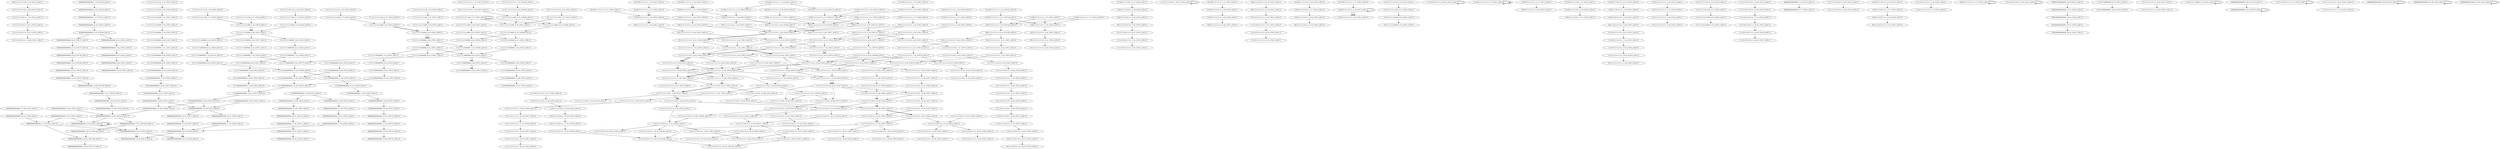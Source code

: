 digraph G {
    "111111111110111_7-21_COV:4_LEN:15" -> "111111111101111_8-22_COV:4_LEN:15";
    "111111111111000_3-18_COV:4_LEN:15" -> "111111111110000_4-19_COV:4_LEN:15";
    "111110100000000_9-23_COV:5_LEN:15" -> "111101000000000_10-24_COV:6_LEN:15";
    "011111111111111_6-21_COV:5_LEN:15" -> "111111111111111_7-22_COV:6_LEN:15";
    "111001111111111_1-16_COV:3_LEN:15" -> "110011111111111_3-17_COV:117_LEN:15";
    "100000000000000_14-29_COV:3_LEN:15" -> "000000000000000_16-30_COV:144_LEN:15";
    "111111111111111_8-23_COV:4_LEN:15" -> "111111111111111_9-24_COV:5_LEN:15";
    "000000000000000_16-31_COV:13_LEN:15" -> "000000000000000_17-32_COV:13_LEN:15";
    "111111100000000_8-23_COV:9_LEN:15" -> "111111000000000_10-24_COV:83_LEN:15";
    "011001111111111_2-17_COV:34_LEN:15" -> "110011111111111_3-18_COV:29_LEN:15";
    "011001111111111_2-17_COV:34_LEN:15" -> "110011111111111_3-19_COV:6_LEN:15";
    "111111110000000_8-23_COV:3_LEN:15" -> "111111100000000_9-24_COV:3_LEN:15";
    "110011111110111_3-18_COV:4_LEN:15" -> "100111111101111_4-19_COV:4_LEN:15";
    "111111111100000_5-20_COV:6_LEN:15" -> "111111111000000_6-21_COV:6_LEN:15";
    "111111111110111_16-31_COV:4_LEN:15" -> "111111111110111_16-31_COV:4_LEN:15";
    "111111111111111_7-22_COV:5_LEN:15" -> "111111111111111_8-23_COV:6_LEN:15";
    "111111111111111_8-23_COV:3_LEN:15" -> "111111111111111_10-25_COV:8_LEN:15";
    "111111111111111_8-23_COV:3_LEN:15" -> "111111111111111_10-24_COV:72_LEN:15";
    "101100111111111_1-17_COV:3_LEN:15" -> "011001111111111_2-18_COV:4_LEN:15";
    "100111111011111_4-18_COV:3_LEN:15" -> "001111110111111_5-19_COV:3_LEN:15";
    "000000000000000_17-32_COV:11_LEN:15" -> "000000000000000_18-33_COV:11_LEN:15";
    "111111111011111_18-33_COV:5_LEN:15" -> "111111110111111_19-34_COV:4_LEN:15";
    "111111111111101_13-28_COV:4_LEN:15" -> "111111111111011_14-29_COV:5_LEN:15";
    "101100111111111_1-16_COV:3_LEN:15" -> "011001111111111_2-17_COV:6_LEN:15";
    "000000000000000_14-28_COV:33_LEN:15" -> "000000000000000_15-29_COV:34_LEN:15";
    "111001111111111_2-17_COV:3_LEN:15" -> "110011111111111_3-18_COV:29_LEN:15";
    "111001111111111_2-17_COV:3_LEN:15" -> "110011111111111_3-19_COV:6_LEN:15";
    "111111111000000_6-21_COV:7_LEN:15" -> "111111110000000_7-22_COV:8_LEN:15";
    "111111100000000_9-24_COV:3_LEN:15" -> "111111000000000_10-25_COV:3_LEN:15";
    "111111111111111_18-32_COV:7_LEN:15" -> "111111111111111_19-33_COV:7_LEN:15";
    "111111111111111_10-25_COV:6_LEN:15" -> "111111111111111_11-26_COV:3_LEN:15";
    "001111111111111_5-20_COV:4_LEN:15" -> "011111111111111_6-21_COV:5_LEN:15";
    "111111111111110_1-16_COV:4_LEN:15" -> "111111111111100_2-17_COV:7_LEN:15";
    "011001111111101_2-16_COV:3_LEN:15" -> "110011111111011_3-17_COV:4_LEN:15";
    "000000000000000_17-32_COV:3_LEN:15" -> "000000000000000_18-33_COV:5_LEN:15";
    "011001111111111_2-18_COV:3_LEN:15" -> "110011111111111_3-19_COV:3_LEN:15";
    "110011111111111_3-18_COV:8_LEN:15" -> "100111111111111_4-19_COV:8_LEN:15";
    "110011111111111_3-18_COV:29_LEN:15" -> "100111111111111_4-19_COV:26_LEN:15";
    "000000000000000_9-23_COV:40_LEN:15" -> "000000000000000_10-24_COV:41_LEN:15";
    "111111110111111_18-33_COV:7_LEN:15" -> "111111101111111_19-34_COV:6_LEN:15";
    "111011111111100_3-17_COV:4_LEN:15" -> "110111111111000_4-18_COV:4_LEN:15";
    "111101101111111_20-34_COV:3_LEN:15" -> "111101101111111_20-34_COV:3_LEN:15";
    "101100111111111_1-16_COV:5_LEN:15" -> "011001111111111_2-17_COV:9_LEN:15";
    "111111111110111_15-30_COV:5_LEN:15" -> "111111111101111_16-31_COV:6_LEN:15";
    "000000000000000_16-30_COV:144_LEN:15" -> "000000000000000_17-32_COV:3_LEN:15";
    "000000000000000_16-30_COV:144_LEN:15" -> "000000000000000_17-31_COV:146_LEN:15";
    "111111111110111_16-31_COV:5_LEN:15" -> "111111111101111_17-32_COV:5_LEN:15";
    "111111111100000_5-20_COV:3_LEN:15" -> "111111111000000_6-21_COV:3_LEN:15";
    "110011111111111_3-18_COV:5_LEN:15" -> "100111111111111_4-19_COV:5_LEN:15";
    "111111110000000_7-22_COV:10_LEN:15" -> "111111100000000_8-23_COV:9_LEN:15";
    "111111111111000_3-18_COV:3_LEN:15" -> "111111111110000_4-19_COV:3_LEN:15";
    "000000000000000_9-24_COV:3_LEN:15" -> "000000000000000_10-25_COV:3_LEN:15";
    "111111000000000_9-24_COV:3_LEN:15" -> "111110000000000_10-25_COV:3_LEN:15";
    "000000000000000_15-30_COV:3_LEN:15" -> "000000000000000_16-31_COV:4_LEN:15";
    "111111111111111_19-33_COV:7_LEN:15" -> "111111111111111_20-34_COV:5_LEN:15";
    "011111111111111_6-21_COV:19_LEN:15" -> "111111111111111_7-22_COV:18_LEN:15";
    "111111111100000_5-20_COV:3_LEN:15" -> "111111111000000_7-21_COV:64_LEN:15";
    "111111111111111_10-25_COV:5_LEN:15" -> "111111111111111_11-26_COV:4_LEN:15";
    "110111111111111_3-18_COV:3_LEN:15" -> "101111111111111_4-19_COV:3_LEN:15";
    "111111111111111_8-22_COV:68_LEN:15" -> "111111111111111_9-24_COV:6_LEN:15";
    "111111111111111_8-22_COV:68_LEN:15" -> "111111111111111_9-23_COV:75_LEN:15";
    "111111111111111_8-22_COV:68_LEN:15" -> "111111111111110_9-23_COV:6_LEN:15";
    "111111111111111_11-25_COV:63_LEN:15" -> "111111111111111_12-26_COV:53_LEN:15";
    "011111111111110_6-20_COV:5_LEN:15" -> "111111111111101_7-21_COV:5_LEN:15";
    "110000000000000_14-29_COV:4_LEN:15" -> "100000000000000_15-30_COV:5_LEN:15";
    "111111111111101_13-28_COV:6_LEN:15" -> "111111111111011_14-29_COV:6_LEN:15";
    "000000000000000_16-31_COV:7_LEN:15" -> "000000000000000_17-32_COV:7_LEN:15";
    "011001111111111_2-17_COV:6_LEN:15" -> "110011111111111_3-18_COV:5_LEN:15";
    "111111111111111_11-26_COV:6_LEN:15" -> "111111111111110_12-27_COV:7_LEN:15";
    "100111111111111_4-19_COV:4_LEN:15" -> "001111111111111_5-20_COV:4_LEN:15";
    "101100111111111_1-16_COV:21_LEN:15" -> "011001111111111_2-17_COV:34_LEN:15";
    "111111111111110_13-27_COV:63_LEN:15" -> "111111111111101_14-29_COV:3_LEN:15";
    "111111111111110_13-27_COV:63_LEN:15" -> "111111111111101_14-28_COV:73_LEN:15";
    "111111111111110_12-27_COV:6_LEN:15" -> "111111111111101_13-28_COV:6_LEN:15";
    "010011111111111_2-17_COV:6_LEN:15" -> "100111111111111_3-18_COV:5_LEN:15";
    "111111111110000_4-19_COV:4_LEN:15" -> "111111111100000_5-20_COV:3_LEN:15";
    "000000000000000_17-32_COV:6_LEN:15" -> "000000000000000_18-33_COV:6_LEN:15";
    "111111111111111_10-25_COV:8_LEN:15" -> "111111111111111_11-26_COV:6_LEN:15";
    "111111111111111_11-26_COV:7_LEN:15" -> "111111111111110_12-27_COV:8_LEN:15";
    "100000000000000_15-30_COV:3_LEN:15" -> "000000000000000_16-31_COV:7_LEN:15";
    "011001111111111_2-17_COV:3_LEN:15" -> "011001111111111_2-17_COV:3_LEN:15";
    "111111111101111_16-31_COV:7_LEN:15" -> "111111111011111_17-32_COV:7_LEN:15";
    "011111111111011_6-20_COV:4_LEN:15" -> "111111111110111_7-21_COV:4_LEN:15";
    "110011111111111_3-18_COV:5_LEN:15" -> "100111111111111_4-19_COV:4_LEN:15";
    "111111111111011_14-29_COV:6_LEN:15" -> "111111111110111_15-30_COV:5_LEN:15";
    "110000000000000_14-29_COV:3_LEN:15" -> "100000000000000_15-30_COV:3_LEN:15";
    "110010111111111_3-17_COV:3_LEN:15" -> "100101111111111_4-18_COV:3_LEN:15";
    "100111111101111_4-19_COV:4_LEN:15" -> "001111111011111_5-20_COV:3_LEN:15";
    "000000000000000_16-31_COV:3_LEN:15" -> "000000000000000_17-32_COV:4_LEN:15";
    "000000000000000_7-22_COV:3_LEN:15" -> "000000000000000_8-23_COV:3_LEN:15";
    "000000000000000_2-16_COV:52_LEN:15" -> "000000000000000_3-17_COV:51_LEN:15";
    "111100000000000_12-26_COV:55_LEN:15" -> "111000000000000_13-27_COV:75_LEN:15";
    "011001111111111_2-16_COV:114_LEN:15" -> "110011111111111_3-17_COV:117_LEN:15";
    "000000000000000_18-33_COV:11_LEN:15" -> "000000000000000_19-34_COV:10_LEN:15";
    "011111111111110_2-16_COV:5_LEN:15" -> "111111111111100_3-17_COV:84_LEN:15";
    "111001111111111_2-16_COV:3_LEN:15" -> "110011111111111_3-17_COV:117_LEN:15";
    "000000000000000_17-32_COV:3_LEN:15" -> "000000000000000_17-32_COV:3_LEN:15";
    "111111111101111_8-22_COV:4_LEN:15" -> "111111111011111_9-23_COV:4_LEN:15";
    "111111111111011_14-29_COV:4_LEN:15" -> "111111111110111_15-30_COV:4_LEN:15";
    "001111111111111_5-20_COV:7_LEN:15" -> "011111111111111_6-21_COV:8_LEN:15";
    "111111111111111_9-24_COV:6_LEN:15" -> "111111111111111_10-25_COV:7_LEN:15";
    "001111111111111_5-20_COV:5_LEN:15" -> "011111111111111_6-21_COV:5_LEN:15";
    "110000000000000_14-29_COV:7_LEN:15" -> "100000000000000_15-30_COV:7_LEN:15";
    "111111111111111_16-30_COV:7_LEN:15" -> "111111111111111_17-31_COV:8_LEN:15";
    "111111111011111_9-23_COV:4_LEN:15" -> "111111110111111_10-24_COV:3_LEN:15";
    "111101111110111_16-30_COV:3_LEN:15" -> "111011111101111_17-31_COV:3_LEN:15";
    "111111111111110_1-16_COV:3_LEN:15" -> "111111111111100_2-17_COV:6_LEN:15";
    "011001111111111_2-17_COV:5_LEN:15" -> "110011111111111_3-18_COV:5_LEN:15";
    "100000000000000_15-30_COV:3_LEN:15" -> "000000000000000_16-31_COV:5_LEN:15";
    "111111110111111_18-33_COV:8_LEN:15" -> "111111101111111_19-34_COV:9_LEN:15";
    "101100111111101_1-15_COV:5_LEN:15" -> "011001111111011_2-16_COV:6_LEN:15";
    "111110000000000_11-25_COV:72_LEN:15" -> "111100000000000_12-26_COV:55_LEN:15";
    "111111111110000_4-19_COV:9_LEN:15" -> "111111111100000_5-20_COV:7_LEN:15";
    "110011110111111_3-18_COV:3_LEN:15" -> "100111101111111_4-19_COV:3_LEN:15";
    "111111111100000_5-20_COV:3_LEN:15" -> "111111111000000_6-21_COV:3_LEN:15";
    "111110111111110_13-27_COV:3_LEN:15" -> "111101111111101_14-28_COV:4_LEN:15";
    "111111011111101_14-28_COV:6_LEN:15" -> "111110111111011_15-29_COV:5_LEN:15";
    "111111111111111_11-26_COV:4_LEN:15" -> "111111111111110_12-27_COV:4_LEN:15";
    "111101111111111_7-22_COV:3_LEN:15" -> "111011111111111_9-23_COV:4_LEN:15";
    "111111111111111_7-22_COV:4_LEN:15" -> "111111111111111_8-23_COV:4_LEN:15";
    "111111111111111_9-24_COV:6_LEN:15" -> "111111111111111_10-25_COV:6_LEN:15";
    "111111111110000_4-19_COV:3_LEN:15" -> "111111111100000_6-20_COV:65_LEN:15";
    "111111111110000_4-19_COV:3_LEN:15" -> "111111111100000_6-21_COV:3_LEN:15";
    "110111111111111_10-24_COV:4_LEN:15" -> "101111111111111_11-25_COV:3_LEN:15";
    "111011111111111_9-23_COV:4_LEN:15" -> "110111111111111_10-24_COV:4_LEN:15";
    "000000000000000_8-22_COV:39_LEN:15" -> "000000000000000_9-23_COV:40_LEN:15";
    "010000000000000_14-28_COV:5_LEN:15" -> "100000000000000_15-30_COV:3_LEN:15";
    "010000000000000_14-28_COV:5_LEN:15" -> "100000000000000_15-29_COV:82_LEN:15";
    "111111111100000_6-20_COV:65_LEN:15" -> "111111111000000_7-21_COV:64_LEN:15";
    "011011111111111_2-16_COV:3_LEN:15" -> "110111111111111_3-17_COV:3_LEN:15";
    "111111111111110_12-27_COV:8_LEN:15" -> "111111111111101_13-28_COV:7_LEN:15";
    "011001111111111_2-18_COV:3_LEN:15" -> "011001111111111_2-18_COV:3_LEN:15";
    "111011111101111_17-31_COV:3_LEN:15" -> "110111111011111_18-32_COV:4_LEN:15";
    "111111111111101_13-28_COV:3_LEN:15" -> "111111111111011_14-29_COV:4_LEN:15";
    "111111111101111_16-31_COV:5_LEN:15" -> "111111111011111_17-32_COV:6_LEN:15";
    "110011111111111_3-18_COV:7_LEN:15" -> "100111111111111_4-19_COV:6_LEN:15";
    "111111111101111_17-32_COV:5_LEN:15" -> "111111111011111_18-33_COV:5_LEN:15";
    "111111000000000_9-24_COV:8_LEN:15" -> "111110000000000_10-25_COV:6_LEN:15";
    "111111111111111_9-23_COV:75_LEN:15" -> "111111111111111_10-25_COV:8_LEN:15";
    "111111111111111_9-23_COV:75_LEN:15" -> "111111111111111_10-24_COV:72_LEN:15";
    "111111111110110_2-16_COV:4_LEN:15" -> "111111111101100_3-17_COV:4_LEN:15";
    "111111111111000_4-18_COV:86_LEN:15" -> "111111111110000_5-19_COV:88_LEN:15";
    "111111111011111_17-32_COV:11_LEN:15" -> "111111110111111_18-33_COV:13_LEN:15";
    "111111110000000_8-23_COV:3_LEN:15" -> "111111100000000_9-24_COV:5_LEN:15";
    "011001111111111_2-17_COV:6_LEN:15" -> "110011111111111_3-18_COV:5_LEN:15";
    "000000000000000_18-33_COV:5_LEN:15" -> "000000000000000_19-34_COV:6_LEN:15";
    "111111111111100_2-17_COV:6_LEN:15" -> "111111111111000_3-18_COV:4_LEN:15";
    "111111101110111_16-30_COV:5_LEN:15" -> "111111011101111_17-31_COV:5_LEN:15";
    "111111111111111_8-23_COV:4_LEN:15" -> "111111111111111_9-24_COV:5_LEN:15";
    "111111110111111_18-33_COV:6_LEN:15" -> "111111101111111_19-34_COV:7_LEN:15";
    "001111111111111_5-20_COV:4_LEN:15" -> "011111111111111_6-21_COV:4_LEN:15";
    "011001111111011_2-16_COV:6_LEN:15" -> "110011111110111_3-17_COV:5_LEN:15";
    "101111110111111_19-33_COV:5_LEN:15" -> "011111101111111_20-34_COV:5_LEN:15";
    "111111101111111_7-22_COV:3_LEN:15" -> "111111011111111_9-23_COV:3_LEN:15";
    "000000000000000_1-16_COV:3_LEN:15" -> "000000000000000_2-17_COV:3_LEN:15";
    "111111111110111_15-30_COV:5_LEN:15" -> "111111111101111_16-31_COV:6_LEN:15";
    "000000000000000_18-33_COV:5_LEN:15" -> "000000000000000_19-34_COV:5_LEN:15";
    "111111110000000_8-23_COV:3_LEN:15" -> "111111100000000_9-24_COV:3_LEN:15";
    "111111111110111_16-30_COV:85_LEN:15" -> "111111111101111_17-31_COV:93_LEN:15";
    "000000000000000_16-31_COV:3_LEN:15" -> "000000000000000_17-32_COV:3_LEN:15";
    "111111111110111_15-30_COV:6_LEN:15" -> "111111111101111_16-31_COV:11_LEN:15";
    "001111111011111_5-20_COV:3_LEN:15" -> "011111110111111_6-21_COV:3_LEN:15";
    "111111111111111_15-29_COV:6_LEN:15" -> "111111111111111_16-30_COV:7_LEN:15";
    "111101000000000_10-24_COV:6_LEN:15" -> "111010000000000_11-25_COV:5_LEN:15";
    "111111110000000_7-22_COV:6_LEN:15" -> "111111100000000_8-23_COV:7_LEN:15";
    "111101110111111_19-33_COV:6_LEN:15" -> "111011101111111_20-34_COV:7_LEN:15";
    "111111111111101_10-24_COV:4_LEN:15" -> "111111111111011_11-25_COV:3_LEN:15";
    "111111111111111_9-24_COV:5_LEN:15" -> "111111111111111_10-25_COV:5_LEN:15";
    "111011111111011_15-29_COV:4_LEN:15" -> "110111111110111_16-30_COV:5_LEN:15";
    "000000000000000_13-27_COV:34_LEN:15" -> "000000000000000_14-28_COV:33_LEN:15";
    "111111111111111_7-22_COV:18_LEN:15" -> "111111111111111_9-24_COV:6_LEN:15";
    "111111111111111_7-22_COV:18_LEN:15" -> "111111111111111_9-23_COV:75_LEN:15";
    "111111111111111_7-22_COV:18_LEN:15" -> "111111111111110_9-23_COV:6_LEN:15";
    "111111111011011_18-33_COV:3_LEN:15" -> "111111110110111_19-34_COV:3_LEN:15";
    "111101111111101_14-28_COV:4_LEN:15" -> "111011111111011_15-29_COV:4_LEN:15";
    "100111111111111_4-18_COV:113_LEN:15" -> "001111111111111_5-20_COV:4_LEN:15";
    "100111111111111_4-18_COV:113_LEN:15" -> "001111111111111_5-19_COV:107_LEN:15";
    "111111111111111_1-15_COV:56_LEN:15" -> "111111111111110_2-16_COV:82_LEN:15";
    "111111111111110_12-27_COV:4_LEN:15" -> "111111111111101_13-28_COV:3_LEN:15";
    "111111111110000_5-19_COV:88_LEN:15" -> "111111111100000_6-20_COV:65_LEN:15";
    "111111111110000_5-19_COV:88_LEN:15" -> "111111111100000_6-21_COV:3_LEN:15";
    "111110000000000_10-25_COV:3_LEN:15" -> "111100000000000_12-26_COV:55_LEN:15";
    "000000000000000_18-33_COV:6_LEN:15" -> "000000000000000_19-34_COV:6_LEN:15";
    "111111111111110_12-27_COV:7_LEN:15" -> "111111111111101_13-28_COV:6_LEN:15";
    "111111111111011_8-22_COV:5_LEN:15" -> "111111111110111_9-23_COV:5_LEN:15";
    "111110111011111_18-32_COV:5_LEN:15" -> "111101110111111_19-33_COV:6_LEN:15";
    "011001111111011_2-17_COV:4_LEN:15" -> "110011111110111_3-18_COV:4_LEN:15";
    "111111111111111_10-24_COV:72_LEN:15" -> "111111111111111_11-25_COV:63_LEN:15";
    "111111111111111_10-24_COV:72_LEN:15" -> "111111111111111_11-26_COV:6_LEN:15";
    "100111111111111_4-19_COV:5_LEN:15" -> "001111111111111_5-20_COV:5_LEN:15";
    "111111111111110_12-27_COV:4_LEN:15" -> "111111111111101_13-28_COV:3_LEN:15";
    "111111111110111_15-30_COV:7_LEN:15" -> "111111111101111_16-31_COV:7_LEN:15";
    "111111111111111_10-25_COV:9_LEN:15" -> "111111111111111_11-26_COV:5_LEN:15";
    "011001111101111_2-16_COV:3_LEN:15" -> "110011111011111_3-17_COV:3_LEN:15";
    "111111111110111_15-30_COV:5_LEN:15" -> "111111111101111_16-31_COV:7_LEN:15";
    "111111111111111_7-21_COV:70_LEN:15" -> "111111111111111_8-22_COV:68_LEN:15";
    "111111111111111_7-21_COV:70_LEN:15" -> "111111111111111_8-23_COV:5_LEN:15";
    "111111111111111_8-23_COV:4_LEN:15" -> "111111111111111_9-24_COV:5_LEN:15";
    "011111111111111_6-21_COV:5_LEN:15" -> "111111111111111_7-22_COV:3_LEN:15";
    "011001111111111_2-17_COV:8_LEN:15" -> "110011111111111_3-18_COV:8_LEN:15";
    "001111111111111_5-20_COV:4_LEN:15" -> "011111111111111_6-21_COV:4_LEN:15";
    "000000000000000_11-25_COV:37_LEN:15" -> "000000000000000_12-26_COV:30_LEN:15";
    "111100000000000_11-26_COV:6_LEN:15" -> "111000000000000_13-27_COV:75_LEN:15";
    "100000000000000_15-30_COV:6_LEN:15" -> "000000000000000_16-31_COV:10_LEN:15";
    "011111111111111_6-21_COV:8_LEN:15" -> "111111111111111_7-22_COV:6_LEN:15";
    "101101111111111_1-16_COV:4_LEN:15" -> "011011111111111_2-17_COV:5_LEN:15";
    "100000000000000_15-30_COV:5_LEN:15" -> "000000000000000_16-31_COV:9_LEN:15";
    "110000000000000_14-29_COV:6_LEN:15" -> "100000000000000_15-30_COV:6_LEN:15";
    "011111111111111_6-21_COV:4_LEN:15" -> "111111111111111_7-22_COV:3_LEN:15";
    "111111111111111_8-23_COV:4_LEN:15" -> "111111111111111_9-24_COV:4_LEN:15";
    "111111111111011_14-29_COV:7_LEN:15" -> "111111111110111_15-30_COV:7_LEN:15";
    "111111111101111_10-24_COV:6_LEN:15" -> "111111111011111_11-25_COV:5_LEN:15";
    "011101111111111_2-16_COV:3_LEN:15" -> "111011111111111_3-17_COV:3_LEN:15";
    "111111111111011_14-29_COV:5_LEN:15" -> "111111111110111_15-30_COV:5_LEN:15";
    "111110000000000_10-25_COV:6_LEN:15" -> "111100000000000_11-26_COV:6_LEN:15";
    "111111111110000_4-19_COV:9_LEN:15" -> "111111111100000_5-20_COV:6_LEN:15";
    "111000000000000_13-28_COV:3_LEN:15" -> "110000000000000_14-29_COV:4_LEN:15";
    "111110000000000_11-26_COV:3_LEN:15" -> "111100000000000_12-27_COV:3_LEN:15";
    "111110111111011_15-29_COV:5_LEN:15" -> "111101111110111_16-30_COV:3_LEN:15";
    "111111111000000_6-21_COV:3_LEN:15" -> "111111110000000_8-23_COV:3_LEN:15";
    "111111111000000_6-21_COV:3_LEN:15" -> "111111110000000_8-22_COV:67_LEN:15";
    "111111111100000_5-20_COV:9_LEN:15" -> "111111111000000_6-21_COV:9_LEN:15";
    "111111111111111_10-25_COV:5_LEN:15" -> "111111111111111_11-26_COV:3_LEN:15";
    "001111111111111_5-19_COV:107_LEN:15" -> "011111111111110_6-20_COV:5_LEN:15";
    "001111111111111_5-19_COV:107_LEN:15" -> "011111111111111_6-21_COV:8_LEN:15";
    "001111111111111_5-19_COV:107_LEN:15" -> "011111111111111_6-20_COV:71_LEN:15";
    "011111101111111_6-20_COV:3_LEN:15" -> "111111011111111_7-21_COV:3_LEN:15";
    "111111111111111_10-25_COV:7_LEN:15" -> "111111111111111_11-26_COV:7_LEN:15";
    "111111111111110_1-16_COV:6_LEN:15" -> "111111111111100_2-17_COV:9_LEN:15";
    "111111111111111_9-24_COV:5_LEN:15" -> "111111111111111_10-25_COV:5_LEN:15";
    "000000000000000_17-31_COV:146_LEN:15" -> "000000000000000_18-33_COV:5_LEN:15";
    "000000000000000_17-31_COV:146_LEN:15" -> "000000000000000_18-32_COV:144_LEN:15";
    "111111111111111_9-24_COV:5_LEN:15" -> "111111111111111_10-25_COV:6_LEN:15";
    "000000000000000_16-31_COV:5_LEN:15" -> "000000000000000_17-32_COV:5_LEN:15";
    "111111111111110_12-27_COV:7_LEN:15" -> "111111111111101_13-28_COV:7_LEN:15";
    "011111111111111_6-21_COV:3_LEN:15" -> "111111111111111_7-22_COV:3_LEN:15";
    "101111111101111_17-31_COV:6_LEN:15" -> "011111111011111_18-32_COV:6_LEN:15";
    "111111111110000_4-19_COV:9_LEN:15" -> "111111111100000_5-20_COV:9_LEN:15";
    "000000000000000_16-31_COV:9_LEN:15" -> "000000000000000_17-32_COV:6_LEN:15";
    "110111111111111_3-17_COV:3_LEN:15" -> "101111111111111_4-18_COV:3_LEN:15";
    "111111111111111_8-23_COV:3_LEN:15" -> "111111111111111_9-24_COV:6_LEN:15";
    "111111101000000_7-21_COV:3_LEN:15" -> "111111010000000_8-22_COV:4_LEN:15";
    "111111111111111_7-22_COV:6_LEN:15" -> "111111111111111_8-23_COV:4_LEN:15";
    "111111111101111_16-31_COV:6_LEN:15" -> "111111111011111_17-32_COV:7_LEN:15";
    "101100111111111_1-17_COV:4_LEN:15" -> "011001111111111_2-18_COV:3_LEN:15";
    "111111111111000_3-18_COV:10_LEN:15" -> "111111111110000_4-19_COV:9_LEN:15";
    "011111110111111_6-21_COV:3_LEN:15" -> "111111101111111_7-22_COV:3_LEN:15";
    "111111111111111_14-28_COV:5_LEN:15" -> "111111111111111_15-29_COV:6_LEN:15";
    "111111111111010_2-16_COV:6_LEN:15" -> "111111111110100_3-17_COV:7_LEN:15";
    "111111111111101_13-28_COV:6_LEN:15" -> "111111111111011_14-29_COV:6_LEN:15";
    "111111111011111_18-32_COV:95_LEN:15" -> "111111110111111_19-33_COV:104_LEN:15";
    "111111111111110_12-27_COV:3_LEN:15" -> "111111111111101_13-28_COV:3_LEN:15";
    "111111111011111_17-32_COV:7_LEN:15" -> "111111110111111_18-33_COV:8_LEN:15";
    "000000000000000_18-33_COV:14_LEN:15" -> "000000000000000_19-34_COV:14_LEN:15";
    "000000000000000_17-32_COV:3_LEN:15" -> "000000000000000_17-32_COV:3_LEN:15";
    "011111111111111_6-21_COV:8_LEN:15" -> "111111111111111_7-22_COV:5_LEN:15";
    "111111100000000_9-24_COV:5_LEN:15" -> "111111000000000_10-25_COV:4_LEN:15";
    "000000000000000_18-32_COV:144_LEN:15" -> "000000000000000_19-33_COV:148_LEN:15";
    "111111111111100_2-17_COV:12_LEN:15" -> "111111111111000_3-18_COV:10_LEN:15";
    "101111111111111_4-19_COV:3_LEN:15" -> "011111111111110_6-20_COV:5_LEN:15";
    "101111111111111_4-19_COV:3_LEN:15" -> "011111111111111_6-21_COV:8_LEN:15";
    "101111111111111_4-19_COV:3_LEN:15" -> "011111111111111_6-20_COV:71_LEN:15";
    "111111111111011_14-29_COV:4_LEN:15" -> "111111111110111_15-30_COV:6_LEN:15";
    "000000000000000_4-18_COV:53_LEN:15" -> "000000000000000_5-19_COV:48_LEN:15";
    "111111111111111_9-24_COV:4_LEN:15" -> "111111111111111_10-25_COV:6_LEN:15";
    "100011111111111_3-17_COV:3_LEN:15" -> "100011111111111_3-17_COV:3_LEN:15";
    "111111111111111_11-26_COV:5_LEN:15" -> "111111111111110_12-27_COV:6_LEN:15";
    "111111110111111_18-33_COV:9_LEN:15" -> "111111101111111_19-34_COV:10_LEN:15";
    "000000000000000_16-31_COV:4_LEN:15" -> "000000000000000_17-32_COV:4_LEN:15";
    "111111111101000_4-18_COV:6_LEN:15" -> "111111111010000_5-19_COV:4_LEN:15";
    "000000000000000_18-33_COV:5_LEN:15" -> "000000000000000_19-34_COV:5_LEN:15";
    "111111101111011_20-34_COV:3_LEN:15" -> "111111101111011_20-34_COV:3_LEN:15";
    "000000000000000_16-31_COV:10_LEN:15" -> "000000000000000_17-32_COV:11_LEN:15";
    "000000000000000_6-20_COV:37_LEN:15" -> "000000000000000_7-21_COV:37_LEN:15";
    "000010000000000_17-31_COV:4_LEN:15" -> "000100000000000_18-32_COV:4_LEN:15";
    "011011111111111_2-17_COV:5_LEN:15" -> "110111111111111_3-18_COV:3_LEN:15";
    "001000000000000_19-33_COV:4_LEN:15" -> "010000000000000_20-34_COV:4_LEN:15";
    "111111111111111_9-24_COV:10_LEN:15" -> "111111111111111_10-25_COV:9_LEN:15";
    "111111010000000_8-22_COV:4_LEN:15" -> "111110100000000_9-23_COV:5_LEN:15";
    "000000000000000_8-23_COV:3_LEN:15" -> "000000000000000_9-24_COV:3_LEN:15";
    "111111111111100_2-17_COV:7_LEN:15" -> "111111111111000_3-18_COV:5_LEN:15";
    "000000000000000_1-15_COV:34_LEN:15" -> "000000000000000_2-16_COV:52_LEN:15";
    "100000000000000_15-30_COV:7_LEN:15" -> "000000000000000_16-31_COV:13_LEN:15";
    "000001000000000_16-30_COV:3_LEN:15" -> "000010000000000_17-31_COV:4_LEN:15";
    "010011111111111_3-17_COV:3_LEN:15" -> "100111111111111_4-19_COV:4_LEN:15";
    "010011111111111_3-17_COV:3_LEN:15" -> "100111111111111_4-18_COV:113_LEN:15";
    "100111111111111_4-20_COV:5_LEN:15" -> "001111111111111_5-21_COV:4_LEN:15";
    "111111111101111_16-31_COV:11_LEN:15" -> "111111111011111_17-32_COV:11_LEN:15";
    "111111111111100_2-17_COV:8_LEN:15" -> "111111111111000_3-18_COV:9_LEN:15";
    "000000000000000_12-26_COV:30_LEN:15" -> "000000000000000_13-27_COV:34_LEN:15";
    "111111111111111_11-26_COV:4_LEN:15" -> "111111111111110_12-27_COV:4_LEN:15";
    "111111111111111_7-22_COV:5_LEN:15" -> "111111111111111_8-23_COV:6_LEN:15";
    "111111000000000_10-25_COV:4_LEN:15" -> "111110000000000_11-26_COV:3_LEN:15";
    "111110111111111_8-22_COV:4_LEN:15" -> "111101111111111_9-23_COV:5_LEN:15";
    "111111111111100_2-17_COV:3_LEN:15" -> "111111111111100_2-17_COV:3_LEN:15";
    "111111111111110_12-27_COV:4_LEN:15" -> "111111111111101_13-28_COV:4_LEN:15";
    "111101100000000_9-23_COV:3_LEN:15" -> "111011000000000_10-24_COV:3_LEN:15";
    "111111111111111_9-24_COV:3_LEN:15" -> "111111111111111_10-25_COV:3_LEN:15";
    "000100000000000_18-32_COV:4_LEN:15" -> "001000000000000_19-33_COV:4_LEN:15";
    "111111111011111_17-32_COV:6_LEN:15" -> "111111110111111_18-33_COV:5_LEN:15";
    "011111111111111_6-22_COV:5_LEN:15" -> "111111111111111_7-23_COV:4_LEN:15";
    "111111111111101_13-28_COV:7_LEN:15" -> "111111111111011_14-29_COV:7_LEN:15";
    "111111111110100_3-17_COV:7_LEN:15" -> "111111111101000_4-18_COV:6_LEN:15";
    "111110000000000_11-26_COV:4_LEN:15" -> "111100000000000_12-27_COV:6_LEN:15";
    "110011111111111_3-17_COV:117_LEN:15" -> "100111111111111_4-19_COV:4_LEN:15";
    "110011111111111_3-17_COV:117_LEN:15" -> "100111111111111_4-18_COV:113_LEN:15";
    "000000000000000_17-32_COV:7_LEN:15" -> "000000000000000_18-33_COV:6_LEN:15";
    "111111111000000_7-21_COV:64_LEN:15" -> "111111110000000_8-23_COV:3_LEN:15";
    "111111111000000_7-21_COV:64_LEN:15" -> "111111110000000_8-22_COV:67_LEN:15";
    "111111111111100_2-17_COV:4_LEN:15" -> "111111111111000_3-18_COV:4_LEN:15";
    "111111111111110_12-27_COV:7_LEN:15" -> "111111111111101_14-29_COV:3_LEN:15";
    "111111111111110_12-27_COV:7_LEN:15" -> "111111111111101_14-28_COV:73_LEN:15";
    "111101111111110_2-16_COV:4_LEN:15" -> "111011111111100_3-17_COV:4_LEN:15";
    "111111111111011_14-29_COV:6_LEN:15" -> "111111111110111_15-30_COV:5_LEN:15";
    "110011111111111_3-18_COV:8_LEN:15" -> "100111111111111_4-19_COV:7_LEN:15";
    "111111110111111_18-33_COV:5_LEN:15" -> "111111101111111_19-34_COV:5_LEN:15";
    "001111110111111_5-19_COV:3_LEN:15" -> "011111101111111_6-20_COV:3_LEN:15";
    "011001111111111_2-18_COV:3_LEN:15" -> "110011111111111_3-19_COV:3_LEN:15";
    "111111111111101_7-21_COV:5_LEN:15" -> "111111111111011_8-22_COV:5_LEN:15";
    "111111111110000_4-19_COV:4_LEN:15" -> "111111111100000_5-20_COV:3_LEN:15";
    "111111111111111_7-22_COV:6_LEN:15" -> "111111111111111_8-23_COV:4_LEN:15";
    "000000000000000_17-32_COV:4_LEN:15" -> "000000000000000_19-33_COV:148_LEN:15";
    "100111111111111_4-19_COV:8_LEN:15" -> "001111111111111_5-20_COV:7_LEN:15";
    "111111111101111_17-31_COV:93_LEN:15" -> "111111111011110_18-32_COV:3_LEN:15";
    "111111111101111_17-31_COV:93_LEN:15" -> "111111111011111_18-32_COV:95_LEN:15";
    "111111111101111_17-31_COV:93_LEN:15" -> "111111111011111_18-33_COV:4_LEN:15";
    "111010000000000_11-25_COV:5_LEN:15" -> "110100000000000_12-26_COV:3_LEN:15";
    "111111111111100_2-17_COV:3_LEN:15" -> "111111111111000_3-18_COV:3_LEN:15";
    "011001111111111_2-17_COV:3_LEN:15" -> "011001111111111_2-17_COV:3_LEN:15";
    "101000000000000_13-27_COV:5_LEN:15" -> "010000000000000_14-28_COV:5_LEN:15";
    "111111111111111_11-26_COV:6_LEN:15" -> "111111111111110_12-27_COV:7_LEN:15";
    "111111111110111_15-30_COV:4_LEN:15" -> "111111111101111_17-31_COV:93_LEN:15";
    "001111111111111_5-20_COV:16_LEN:15" -> "011111111111111_6-21_COV:19_LEN:15";
    "111111111111101_14-28_COV:73_LEN:15" -> "111111111111011_15-29_COV:74_LEN:15";
    "101111111111111_4-18_COV:3_LEN:15" -> "011111111111111_5-19_COV:3_LEN:15";
    "101111111111110_2-16_COV:3_LEN:15" -> "011111111111100_3-17_COV:3_LEN:15";
    "110100000000000_12-26_COV:3_LEN:15" -> "101000000000000_13-27_COV:5_LEN:15";
    "111111111000000_6-21_COV:3_LEN:15" -> "111111110000000_7-22_COV:3_LEN:15";
    "011001111111111_2-18_COV:4_LEN:15" -> "110011111111111_3-19_COV:4_LEN:15";
    "111111111111111_8-23_COV:6_LEN:15" -> "111111111111111_9-24_COV:6_LEN:15";
    "100111111111111_4-19_COV:26_LEN:15" -> "001111111111111_5-20_COV:16_LEN:15";
    "100111111111111_4-19_COV:26_LEN:15" -> "001111111111111_5-21_COV:5_LEN:15";
    "101100111111111_1-15_COV:81_LEN:15" -> "011001111111111_2-16_COV:114_LEN:15";
    "101100111111111_1-15_COV:81_LEN:15" -> "011001111111111_2-17_COV:8_LEN:15";
    "111111111111000_3-18_COV:4_LEN:15" -> "111111111110000_4-19_COV:4_LEN:15";
    "110111111110111_16-30_COV:5_LEN:15" -> "101111111101111_17-31_COV:6_LEN:15";
    "011111111111111_6-21_COV:4_LEN:15" -> "111111111111111_7-22_COV:4_LEN:15";
    "111111100000000_8-23_COV:3_LEN:15" -> "111111000000000_9-24_COV:3_LEN:15";
    "110011111011111_3-17_COV:3_LEN:15" -> "100111110111111_4-18_COV:4_LEN:15";
    "111111111000000_7-22_COV:3_LEN:15" -> "111111110000000_8-23_COV:3_LEN:15";
    "000000000000000_17-32_COV:5_LEN:15" -> "000000000000000_18-33_COV:6_LEN:15";
    "110011111111011_3-17_COV:4_LEN:15" -> "100111111110111_4-18_COV:4_LEN:15";
    "101111111111111_1-15_COV:5_LEN:15" -> "011111111111110_2-16_COV:5_LEN:15";
    "111111111111111_7-23_COV:4_LEN:15" -> "111111111111111_9-24_COV:10_LEN:15";
    "111111111111000_3-18_COV:9_LEN:15" -> "111111111110000_4-19_COV:9_LEN:15";
    "111111111111000_3-18_COV:9_LEN:15" -> "111111111110000_4-19_COV:9_LEN:15";
    "100111111111111_4-19_COV:7_LEN:15" -> "001111111111111_5-20_COV:4_LEN:15";
    "111111111111101_13-28_COV:3_LEN:15" -> "111111111111011_14-29_COV:3_LEN:15";
    "011001111111111_2-17_COV:9_LEN:15" -> "110011111111111_3-18_COV:8_LEN:15";
    "111111111111101_13-28_COV:3_LEN:15" -> "111111111111011_14-29_COV:4_LEN:15";
    "111111111111101_1-15_COV:5_LEN:15" -> "111111111111010_2-16_COV:6_LEN:15";
    "111111111111000_3-18_COV:5_LEN:15" -> "111111111110000_4-19_COV:4_LEN:15";
    "111111111101111_16-31_COV:7_LEN:15" -> "111111111011111_17-32_COV:7_LEN:15";
    "111111111101100_3-17_COV:4_LEN:15" -> "111111111011000_4-18_COV:4_LEN:15";
    "111011111110000_5-19_COV:3_LEN:15" -> "111011111110000_5-19_COV:3_LEN:15";
    "000000000000000_18-33_COV:6_LEN:15" -> "000000000000000_19-34_COV:5_LEN:15";
    "101100111111111_1-16_COV:5_LEN:15" -> "011001111111111_2-17_COV:9_LEN:15";
    "011111111111111_6-20_COV:71_LEN:15" -> "111111111111111_7-21_COV:70_LEN:15";
    "111100111111111_1-15_COV:3_LEN:15" -> "111001111111111_2-16_COV:3_LEN:15";
    "011001111111111_2-18_COV:3_LEN:15" -> "110011111111111_3-19_COV:3_LEN:15";
    "111111111111111_13-27_COV:3_LEN:15" -> "111111111111111_14-28_COV:5_LEN:15";
    "111111110000000_7-22_COV:8_LEN:15" -> "111111100000000_9-23_COV:77_LEN:15";
    "111111000000000_9-24_COV:4_LEN:15" -> "111110000000000_11-25_COV:72_LEN:15";
    "111111000000000_9-24_COV:4_LEN:15" -> "111110000000000_11-26_COV:4_LEN:15";
    "011111111111100_3-17_COV:3_LEN:15" -> "111111111111000_4-18_COV:86_LEN:15";
    "011111111111100_3-17_COV:3_LEN:15" -> "111111111111000_4-19_COV:3_LEN:15";
    "111111111010000_5-19_COV:4_LEN:15" -> "111111110100000_6-20_COV:3_LEN:15";
    "001111111111101_5-19_COV:3_LEN:15" -> "011111111111011_6-20_COV:4_LEN:15";
    "111111111111111_8-23_COV:6_LEN:15" -> "111111111111111_9-24_COV:10_LEN:15";
    "000000000000000_6-21_COV:3_LEN:15" -> "000000000000000_7-22_COV:3_LEN:15";
    "000000000000000_19-34_COV:3_LEN:15" -> "000000000000000_19-34_COV:3_LEN:15";
    "111111111101111_16-31_COV:6_LEN:15" -> "111111111011111_17-32_COV:6_LEN:15";
    "001001111111111_2-16_COV:3_LEN:15" -> "010011111111111_3-17_COV:3_LEN:15";
    "111111111110111_9-23_COV:5_LEN:15" -> "111111111101111_10-24_COV:6_LEN:15";
    "111111111011111_11-25_COV:5_LEN:15" -> "111111110111111_12-26_COV:4_LEN:15";
    "111111111111111_10-25_COV:6_LEN:15" -> "111111111111111_11-26_COV:6_LEN:15";
    "111111110000000_8-22_COV:67_LEN:15" -> "111111100000000_9-23_COV:77_LEN:15";
    "111111111111111_10-25_COV:5_LEN:15" -> "111111111111111_12-26_COV:53_LEN:15";
    "111111100000000_9-23_COV:77_LEN:15" -> "111111000000000_10-24_COV:83_LEN:15";
    "111111111111011_14-29_COV:6_LEN:15" -> "111111111110111_15-30_COV:6_LEN:15";
    "100111111111111_4-19_COV:6_LEN:15" -> "001111111111111_5-20_COV:4_LEN:15";
    "001111111111111_5-21_COV:4_LEN:15" -> "011111111111111_6-22_COV:4_LEN:15";
    "010011111111111_2-17_COV:5_LEN:15" -> "100111111111111_4-19_COV:4_LEN:15";
    "010011111111111_2-17_COV:5_LEN:15" -> "100111111111111_4-18_COV:113_LEN:15";
    "110011111111111_3-18_COV:5_LEN:15" -> "100111111111111_4-19_COV:5_LEN:15";
    "000000000000000_15-29_COV:34_LEN:15" -> "000000000000000_16-30_COV:144_LEN:15";
    "111111110111111_19-33_COV:104_LEN:15" -> "111111101111111_20-34_COV:143_LEN:15";
    "111111111111110_1-16_COV:7_LEN:15" -> "111111111111100_2-17_COV:12_LEN:15";
    "001111011111111_5-20_COV:3_LEN:15" -> "011110111111111_6-21_COV:3_LEN:15";
    "110011111111111_3-19_COV:4_LEN:15" -> "100111111111111_4-20_COV:3_LEN:15";
    "111111111111100_3-17_COV:84_LEN:15" -> "111111111111000_4-18_COV:86_LEN:15";
    "111111111111100_3-17_COV:84_LEN:15" -> "111111111111000_4-19_COV:3_LEN:15";
    "111111111100000_6-21_COV:3_LEN:15" -> "111111111000000_7-22_COV:3_LEN:15";
    "111111111111111_11-26_COV:3_LEN:15" -> "111111111111110_12-27_COV:4_LEN:15";
    "111111111110000_4-19_COV:4_LEN:15" -> "111111111100000_5-20_COV:3_LEN:15";
    "111111111110111_15-30_COV:6_LEN:15" -> "111111111101111_16-31_COV:10_LEN:15";
    "000000000000000_5-19_COV:48_LEN:15" -> "000000000000000_6-20_COV:37_LEN:15";
    "000000000000000_5-19_COV:48_LEN:15" -> "000000000000000_6-21_COV:3_LEN:15";
    "111001111111111_1-17_COV:3_LEN:15" -> "110011111111111_3-18_COV:29_LEN:15";
    "111001111111111_1-17_COV:3_LEN:15" -> "110011111111111_3-19_COV:6_LEN:15";
    "110111111111000_4-18_COV:4_LEN:15" -> "101111111110000_5-19_COV:4_LEN:15";
    "110011111111111_3-19_COV:6_LEN:15" -> "100111111111111_4-20_COV:5_LEN:15";
    "000000000000000_18-33_COV:6_LEN:15" -> "000000000000000_19-34_COV:6_LEN:15";
    "111111111011000_4-18_COV:4_LEN:15" -> "111111110110000_5-19_COV:4_LEN:15";
    "000000000000000_17-32_COV:13_LEN:15" -> "000000000000000_18-33_COV:14_LEN:15";
    "100000000000000_15-29_COV:82_LEN:15" -> "000000000000000_16-30_COV:144_LEN:15";
    "111100000000000_12-27_COV:6_LEN:15" -> "111000000000000_13-28_COV:6_LEN:15";
    "000000000000000_17-32_COV:4_LEN:15" -> "000000000000000_18-33_COV:5_LEN:15";
    "000000000000000_7-21_COV:37_LEN:15" -> "000000000000000_8-22_COV:39_LEN:15";
    "111111110100000_6-20_COV:3_LEN:15" -> "111111101000000_7-21_COV:3_LEN:15";
    "111111111111100_2-17_COV:9_LEN:15" -> "111111111111000_3-18_COV:9_LEN:15";
    "111111111111111_7-22_COV:3_LEN:15" -> "111111111111111_8-23_COV:3_LEN:15";
    "011001111011111_2-17_COV:3_LEN:15" -> "110011110111111_3-18_COV:3_LEN:15";
    "111111111011111_17-32_COV:7_LEN:15" -> "111111110111111_19-33_COV:104_LEN:15";
    "111111111000000_6-21_COV:9_LEN:15" -> "111111110000000_7-22_COV:10_LEN:15";
    "111111111000000_6-21_COV:6_LEN:15" -> "111111110000000_7-22_COV:6_LEN:15";
    "111000000000000_13-27_COV:75_LEN:15" -> "110000000000000_14-28_COV:78_LEN:15";
    "111111111011111_17-32_COV:7_LEN:15" -> "111111110111111_18-33_COV:7_LEN:15";
    "100111111111111_3-18_COV:5_LEN:15" -> "001111111111111_5-20_COV:4_LEN:15";
    "100111111111111_3-18_COV:5_LEN:15" -> "001111111111111_5-19_COV:107_LEN:15";
    "111111111111101_13-28_COV:7_LEN:15" -> "111111111111011_14-29_COV:6_LEN:15";
    "111111110111111_17-33_COV:3_LEN:15" -> "111111110111111_17-33_COV:3_LEN:15";
    "100111110111111_4-18_COV:4_LEN:15" -> "001111101111111_5-19_COV:3_LEN:15";
    "111111111011111_17-32_COV:11_LEN:15" -> "111111110111111_18-33_COV:9_LEN:15";
    "111111111111111_16-31_COV:3_LEN:15" -> "111111111111111_17-32_COV:3_LEN:15";
    "000000000000000_14-29_COV:3_LEN:15" -> "000000000000000_14-29_COV:3_LEN:15";
    "011110111111111_6-21_COV:3_LEN:15" -> "111101111111111_7-22_COV:3_LEN:15";
    "111111100000000_8-23_COV:4_LEN:15" -> "111111000000000_9-24_COV:4_LEN:15";
    "111111110000000_7-22_COV:3_LEN:15" -> "111111100000000_8-23_COV:3_LEN:15";
    "111111100000000_8-23_COV:7_LEN:15" -> "111111000000000_9-24_COV:8_LEN:15";
    "000000000000000_18-33_COV:3_LEN:15" -> "000000000000000_19-34_COV:3_LEN:15";
    "111111111111111_12-26_COV:53_LEN:15" -> "111111111111110_13-27_COV:63_LEN:15";
    "111111111111111_12-26_COV:53_LEN:15" -> "111111111111111_13-27_COV:3_LEN:15";
    "111111111111111_9-24_COV:7_LEN:15" -> "111111111111111_10-25_COV:6_LEN:15";
    "000000000000000_19-33_COV:148_LEN:15" -> "000000000000000_20-34_COV:173_LEN:15";
    "111111111111111_11-26_COV:3_LEN:15" -> "111111111111110_12-27_COV:3_LEN:15";
    "111111111111111_10-25_COV:6_LEN:15" -> "111111111111111_11-26_COV:4_LEN:15";
    "000000000000000_18-34_COV:3_LEN:15" -> "000000000000000_18-34_COV:3_LEN:15";
    "001111111111111_5-21_COV:5_LEN:15" -> "011111111111111_6-22_COV:5_LEN:15";
    "111111111111110_9-23_COV:6_LEN:15" -> "111111111111101_10-24_COV:4_LEN:15";
    "111111111101111_16-31_COV:10_LEN:15" -> "111111111011111_17-32_COV:11_LEN:15";
    "000000000001000_20-34_COV:3_LEN:15" -> "000000000001000_20-34_COV:3_LEN:15";
    "110111111011111_18-32_COV:4_LEN:15" -> "101111110111111_19-33_COV:5_LEN:15";
    "001111111111111_5-20_COV:4_LEN:15" -> "011111111111111_6-21_COV:5_LEN:15";
    "111111111011111_18-33_COV:4_LEN:15" -> "111111110111111_19-34_COV:4_LEN:15";
    "111111111111110_2-16_COV:82_LEN:15" -> "111111111111100_3-17_COV:84_LEN:15";
    "111111111111100_2-17_COV:3_LEN:15" -> "111111111111000_4-18_COV:86_LEN:15";
    "111111111111100_2-17_COV:3_LEN:15" -> "111111111111000_4-19_COV:3_LEN:15";
    "111111111111111_10-25_COV:6_LEN:15" -> "111111111111111_11-26_COV:3_LEN:15";
    "011111111011111_18-32_COV:6_LEN:15" -> "111111110111111_19-33_COV:104_LEN:15";
    "011001111111111_2-17_COV:9_LEN:15" -> "110011111111111_3-18_COV:7_LEN:15";
    "111111111111111_8-23_COV:5_LEN:15" -> "111111111111111_9-24_COV:7_LEN:15";
    "111111111111011_15-29_COV:74_LEN:15" -> "111111111110111_16-31_COV:5_LEN:15";
    "111111111111011_15-29_COV:74_LEN:15" -> "111111111110111_16-30_COV:85_LEN:15";
    "111111111111111_17-31_COV:8_LEN:15" -> "111111111111111_18-32_COV:7_LEN:15";
    "111111111111111_7-22_COV:3_LEN:15" -> "111111111111111_8-23_COV:3_LEN:15";
    "111111000000000_10-24_COV:83_LEN:15" -> "111110000000000_11-25_COV:72_LEN:15";
    "111111000000000_10-24_COV:83_LEN:15" -> "111110000000000_11-26_COV:4_LEN:15";
    "111111011101111_17-31_COV:5_LEN:15" -> "111110111011111_18-32_COV:5_LEN:15";
    "111111111111111_11-26_COV:6_LEN:15" -> "111111111111110_12-27_COV:7_LEN:15";
    "111111111111111_7-22_COV:3_LEN:15" -> "111111111111111_8-23_COV:4_LEN:15";
    "111111110111011_15-29_COV:3_LEN:15" -> "111111101110111_16-30_COV:5_LEN:15";
    "111111111011111_17-32_COV:6_LEN:15" -> "111111110111111_18-33_COV:6_LEN:15";
    "100111101111111_4-19_COV:3_LEN:15" -> "001111011111111_5-20_COV:3_LEN:15";
    "000000000000000_10-24_COV:41_LEN:15" -> "000000000000000_11-25_COV:37_LEN:15";
    "111111111100000_5-20_COV:7_LEN:15" -> "111111111000000_6-21_COV:7_LEN:15";
    "111111110111111_12-26_COV:4_LEN:15" -> "111111101111110_13-27_COV:5_LEN:15";
    "100111111110111_4-18_COV:4_LEN:15" -> "001111111101111_5-19_COV:4_LEN:15";
    "111111110111111_18-33_COV:13_LEN:15" -> "111111101111111_20-34_COV:143_LEN:15";
    "000000000000000_3-17_COV:51_LEN:15" -> "000000000000000_4-18_COV:53_LEN:15";
    "011111111111111_6-21_COV:5_LEN:15" -> "111111111111111_7-22_COV:5_LEN:15";
    "111111111111111_9-24_COV:6_LEN:15" -> "111111111111111_10-25_COV:5_LEN:15";
    "111000000000000_13-28_COV:6_LEN:15" -> "110000000000000_14-29_COV:7_LEN:15";
    "110000000000000_14-28_COV:78_LEN:15" -> "100000000000000_15-30_COV:3_LEN:15";
    "110000000000000_14-28_COV:78_LEN:15" -> "100000000000000_15-29_COV:82_LEN:15";
    "111111101111110_13-27_COV:5_LEN:15" -> "111111011111101_14-28_COV:6_LEN:15";
    "111000000000000_13-28_COV:3_LEN:15" -> "110000000000000_14-29_COV:6_LEN:15";
    "111111100000000_9-24_COV:3_LEN:15" -> "111111000000000_10-25_COV:3_LEN:15";
    "111111011111111_7-21_COV:3_LEN:15" -> "111110111111111_8-22_COV:4_LEN:15";
}
